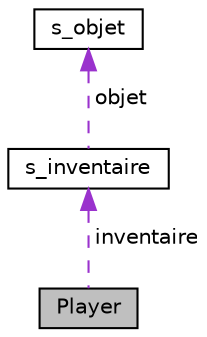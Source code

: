 digraph "Player"
{
  edge [fontname="Helvetica",fontsize="10",labelfontname="Helvetica",labelfontsize="10"];
  node [fontname="Helvetica",fontsize="10",shape=record];
  Node1 [label="Player",height=0.2,width=0.4,color="black", fillcolor="grey75", style="filled", fontcolor="black"];
  Node2 -> Node1 [dir="back",color="darkorchid3",fontsize="10",style="dashed",label=" inventaire" ,fontname="Helvetica"];
  Node2 [label="s_inventaire",height=0.2,width=0.4,color="black", fillcolor="white", style="filled",URL="$structs__inventaire.html",tooltip="Permet d&#39;avoir toute les informations sur l&#39;inventaire du joueur dans une meme structure. "];
  Node3 -> Node2 [dir="back",color="darkorchid3",fontsize="10",style="dashed",label=" objet" ,fontname="Helvetica"];
  Node3 [label="s_objet",height=0.2,width=0.4,color="black", fillcolor="white", style="filled",URL="$structs__objet.html",tooltip="Permet d&#39;avoir toute les informations sur un objet dans une meme structure. "];
}
